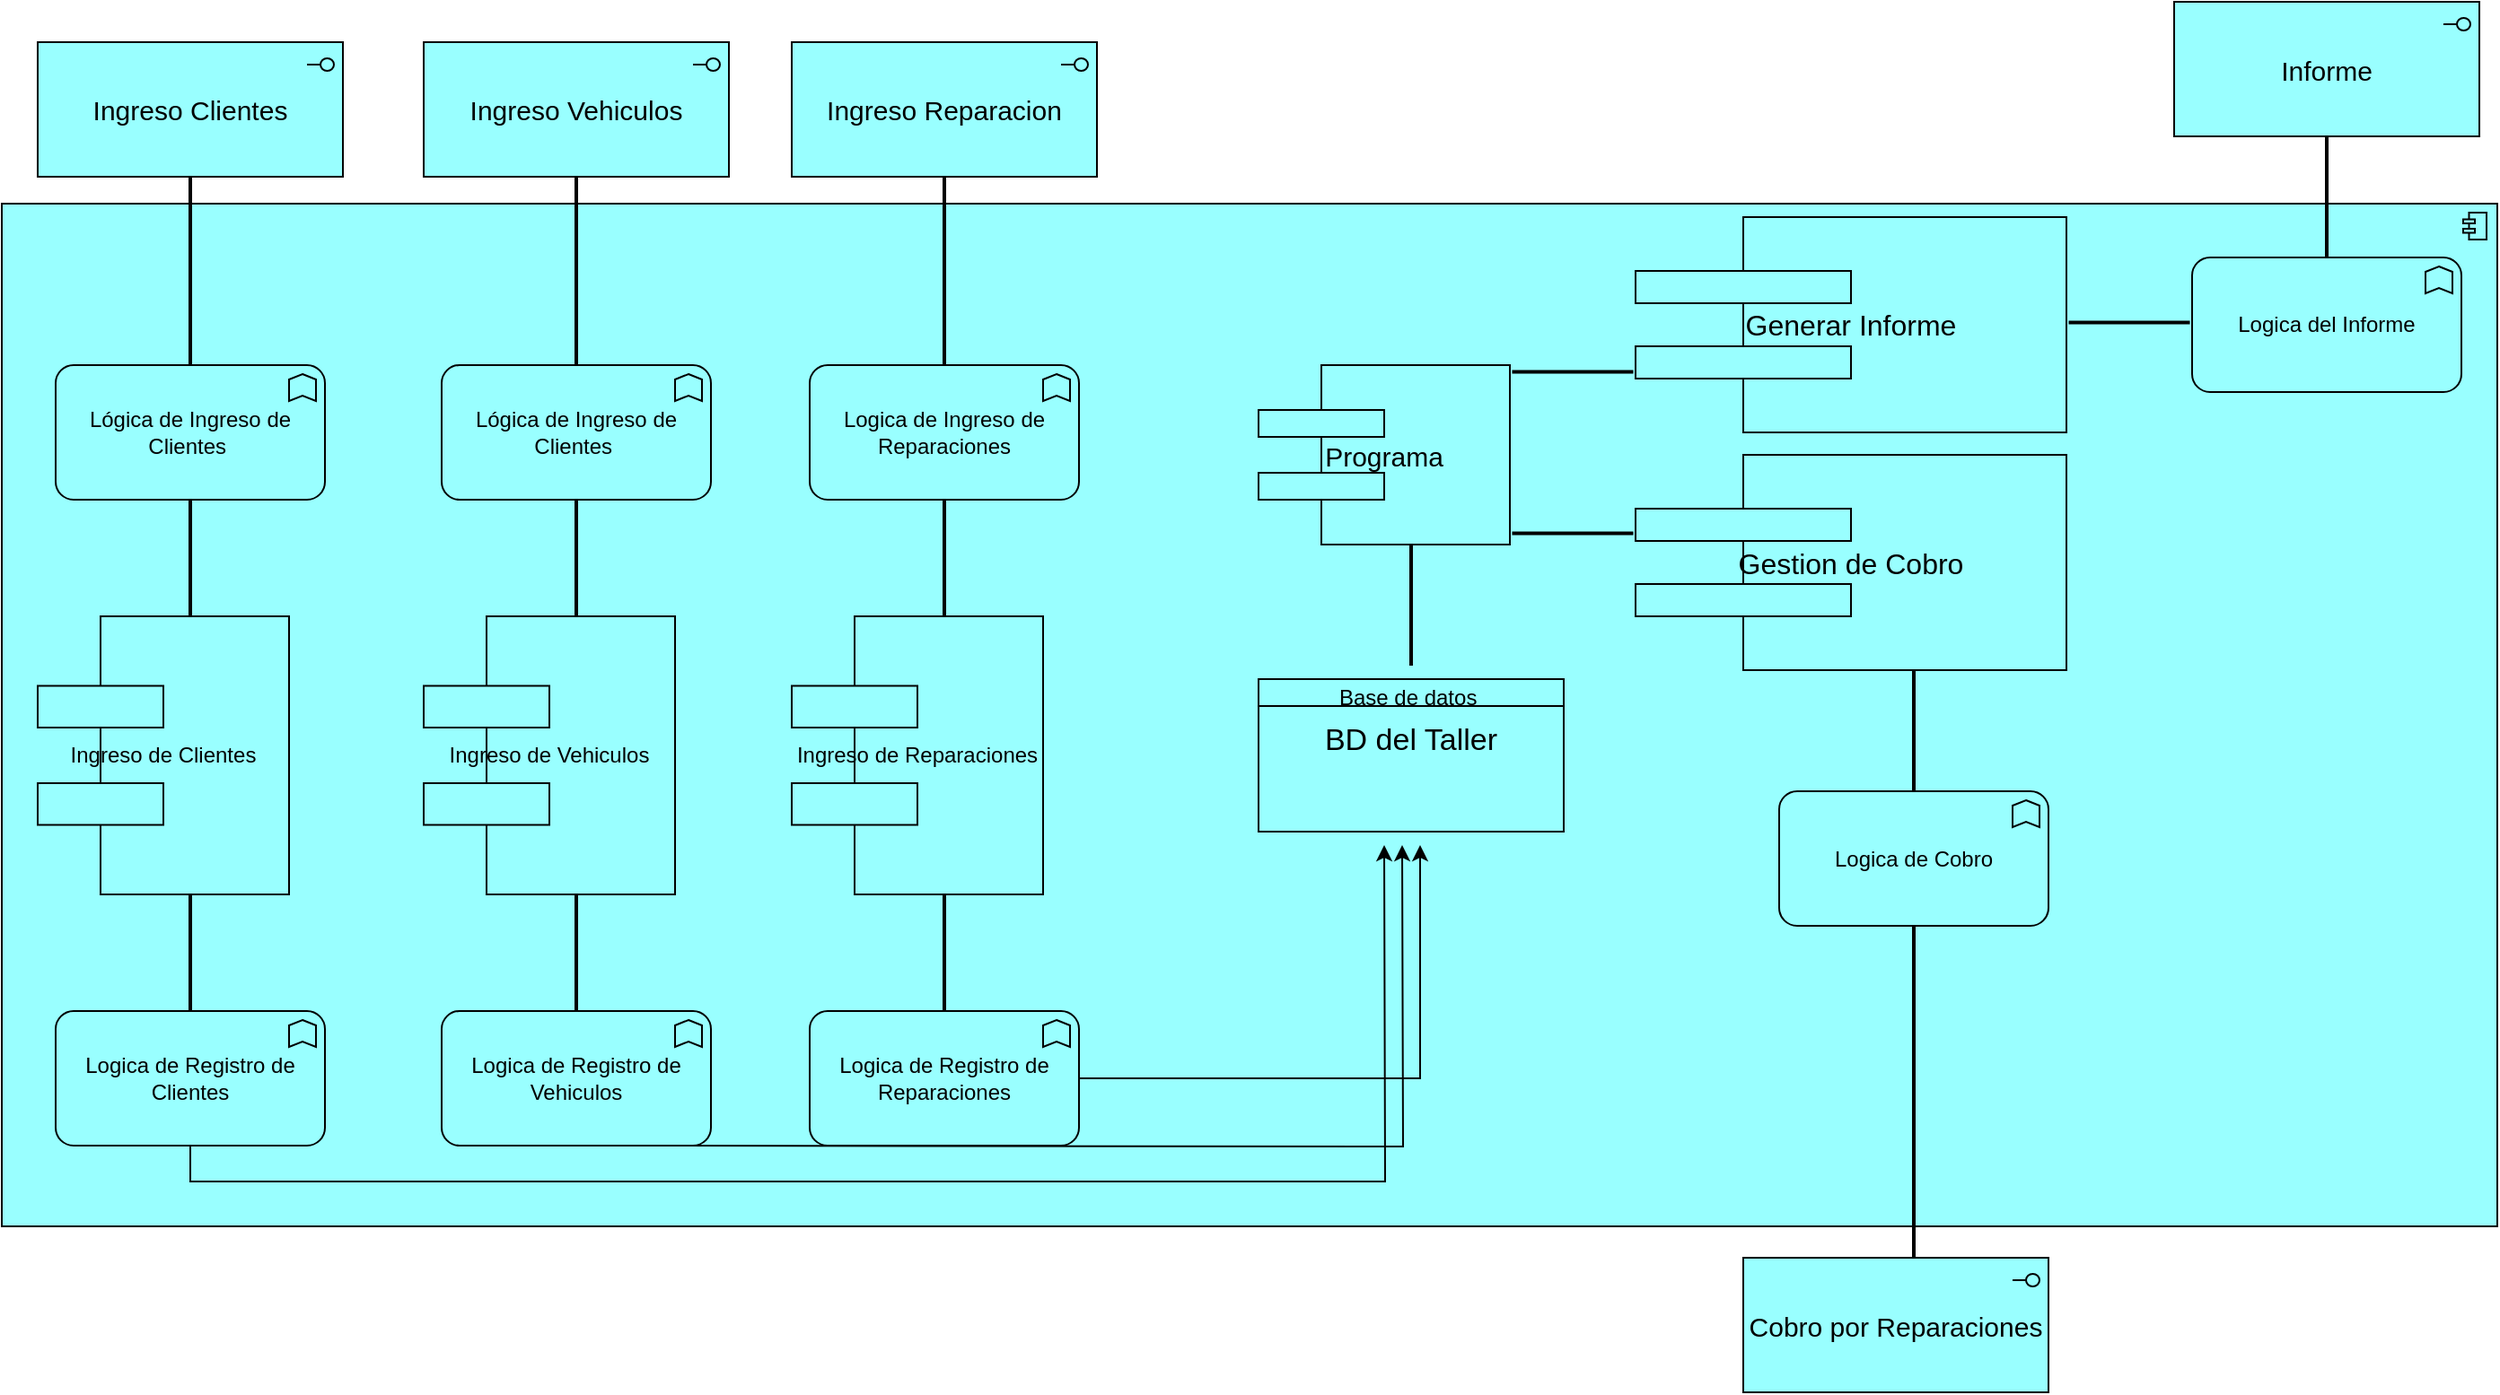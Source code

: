<mxfile version="22.1.3" type="github">
  <diagram name="Page-1" id="5f0bae14-7c28-e335-631c-24af17079c00">
    <mxGraphModel dx="1434" dy="790" grid="1" gridSize="10" guides="1" tooltips="1" connect="1" arrows="1" fold="1" page="1" pageScale="1" pageWidth="1169" pageHeight="827" background="none" math="0" shadow="0">
      <root>
        <mxCell id="0" />
        <mxCell id="1" parent="0" />
        <mxCell id="sHz6E42yQPUQGKfIRvUd-48" value="" style="html=1;outlineConnect=0;whiteSpace=wrap;fillColor=#99ffff;shape=mxgraph.archimate3.application;appType=comp;archiType=square;" vertex="1" parent="1">
          <mxGeometry x="160" y="132.5" width="1390" height="570" as="geometry" />
        </mxCell>
        <mxCell id="sHz6E42yQPUQGKfIRvUd-1" value="&lt;font style=&quot;font-size: 15px;&quot;&gt;Ingreso Clientes&lt;/font&gt;" style="html=1;outlineConnect=0;whiteSpace=wrap;fillColor=#99ffff;shape=mxgraph.archimate3.application;appType=interface;archiType=square;" vertex="1" parent="1">
          <mxGeometry x="180" y="42.5" width="170" height="75" as="geometry" />
        </mxCell>
        <mxCell id="sHz6E42yQPUQGKfIRvUd-2" value="Lógica de Ingreso de Clientes&amp;nbsp;" style="html=1;outlineConnect=0;whiteSpace=wrap;fillColor=#99ffff;shape=mxgraph.archimate3.application;appType=func;archiType=rounded;" vertex="1" parent="1">
          <mxGeometry x="190" y="222.5" width="150" height="75" as="geometry" />
        </mxCell>
        <mxCell id="sHz6E42yQPUQGKfIRvUd-4" value="" style="line;strokeWidth=2;direction=south;html=1;" vertex="1" parent="1">
          <mxGeometry x="260" y="117.5" width="10" height="105" as="geometry" />
        </mxCell>
        <mxCell id="sHz6E42yQPUQGKfIRvUd-5" value="Ingreso de Clientes" style="html=1;outlineConnect=0;whiteSpace=wrap;fillColor=#99ffff;shape=mxgraph.archimate3.component;align=center;" vertex="1" parent="1">
          <mxGeometry x="180" y="362.5" width="140" height="155" as="geometry" />
        </mxCell>
        <mxCell id="sHz6E42yQPUQGKfIRvUd-6" value="" style="line;strokeWidth=2;direction=south;html=1;" vertex="1" parent="1">
          <mxGeometry x="260" y="297.5" width="10" height="65" as="geometry" />
        </mxCell>
        <mxCell id="sHz6E42yQPUQGKfIRvUd-29" style="edgeStyle=orthogonalEdgeStyle;rounded=0;orthogonalLoop=1;jettySize=auto;html=1;exitX=0.5;exitY=1;exitDx=0;exitDy=0;exitPerimeter=0;" edge="1" parent="1" source="sHz6E42yQPUQGKfIRvUd-8">
          <mxGeometry relative="1" as="geometry">
            <mxPoint x="930" y="490" as="targetPoint" />
          </mxGeometry>
        </mxCell>
        <mxCell id="sHz6E42yQPUQGKfIRvUd-8" value="Logica de Registro de Clientes" style="html=1;outlineConnect=0;whiteSpace=wrap;fillColor=#99ffff;shape=mxgraph.archimate3.application;appType=func;archiType=rounded;" vertex="1" parent="1">
          <mxGeometry x="190" y="582.5" width="150" height="75" as="geometry" />
        </mxCell>
        <mxCell id="sHz6E42yQPUQGKfIRvUd-9" value="" style="line;strokeWidth=2;direction=south;html=1;rotation=-180;" vertex="1" parent="1">
          <mxGeometry x="260" y="517.5" width="10" height="65" as="geometry" />
        </mxCell>
        <mxCell id="sHz6E42yQPUQGKfIRvUd-12" value="&lt;font style=&quot;font-size: 15px;&quot;&gt;Ingreso Vehiculos&lt;/font&gt;" style="html=1;outlineConnect=0;whiteSpace=wrap;fillColor=#99ffff;shape=mxgraph.archimate3.application;appType=interface;archiType=square;" vertex="1" parent="1">
          <mxGeometry x="395" y="42.5" width="170" height="75" as="geometry" />
        </mxCell>
        <mxCell id="sHz6E42yQPUQGKfIRvUd-13" value="Lógica de Ingreso de Clientes&amp;nbsp;" style="html=1;outlineConnect=0;whiteSpace=wrap;fillColor=#99ffff;shape=mxgraph.archimate3.application;appType=func;archiType=rounded;" vertex="1" parent="1">
          <mxGeometry x="405" y="222.5" width="150" height="75" as="geometry" />
        </mxCell>
        <mxCell id="sHz6E42yQPUQGKfIRvUd-14" value="" style="line;strokeWidth=2;direction=south;html=1;" vertex="1" parent="1">
          <mxGeometry x="475" y="117.5" width="10" height="105" as="geometry" />
        </mxCell>
        <mxCell id="sHz6E42yQPUQGKfIRvUd-16" value="Ingreso de Vehiculos" style="html=1;outlineConnect=0;whiteSpace=wrap;fillColor=#99ffff;shape=mxgraph.archimate3.component;align=center;" vertex="1" parent="1">
          <mxGeometry x="395" y="362.5" width="140" height="155" as="geometry" />
        </mxCell>
        <mxCell id="sHz6E42yQPUQGKfIRvUd-17" value="" style="line;strokeWidth=2;direction=south;html=1;" vertex="1" parent="1">
          <mxGeometry x="475" y="297.5" width="10" height="65" as="geometry" />
        </mxCell>
        <mxCell id="sHz6E42yQPUQGKfIRvUd-18" value="" style="line;strokeWidth=2;direction=south;html=1;rotation=-180;" vertex="1" parent="1">
          <mxGeometry x="475" y="517.5" width="10" height="65" as="geometry" />
        </mxCell>
        <mxCell id="sHz6E42yQPUQGKfIRvUd-30" style="edgeStyle=orthogonalEdgeStyle;rounded=0;orthogonalLoop=1;jettySize=auto;html=1;exitX=0.5;exitY=1;exitDx=0;exitDy=0;exitPerimeter=0;" edge="1" parent="1">
          <mxGeometry relative="1" as="geometry">
            <mxPoint x="940" y="490" as="targetPoint" />
            <mxPoint x="490" y="657.5" as="sourcePoint" />
          </mxGeometry>
        </mxCell>
        <mxCell id="sHz6E42yQPUQGKfIRvUd-19" value="Logica de Registro de Vehiculos" style="html=1;outlineConnect=0;whiteSpace=wrap;fillColor=#99ffff;shape=mxgraph.archimate3.application;appType=func;archiType=rounded;" vertex="1" parent="1">
          <mxGeometry x="405" y="582.5" width="150" height="75" as="geometry" />
        </mxCell>
        <mxCell id="sHz6E42yQPUQGKfIRvUd-20" value="&lt;font style=&quot;font-size: 15px;&quot;&gt;Ingreso Reparacion&lt;/font&gt;" style="html=1;outlineConnect=0;whiteSpace=wrap;fillColor=#99ffff;shape=mxgraph.archimate3.application;appType=interface;archiType=square;" vertex="1" parent="1">
          <mxGeometry x="600" y="42.5" width="170" height="75" as="geometry" />
        </mxCell>
        <mxCell id="sHz6E42yQPUQGKfIRvUd-21" value="Logica de Ingreso de Reparaciones" style="html=1;outlineConnect=0;whiteSpace=wrap;fillColor=#99ffff;shape=mxgraph.archimate3.application;appType=func;archiType=rounded;" vertex="1" parent="1">
          <mxGeometry x="610" y="222.5" width="150" height="75" as="geometry" />
        </mxCell>
        <mxCell id="sHz6E42yQPUQGKfIRvUd-22" value="" style="line;strokeWidth=2;direction=south;html=1;" vertex="1" parent="1">
          <mxGeometry x="680" y="117.5" width="10" height="105" as="geometry" />
        </mxCell>
        <mxCell id="sHz6E42yQPUQGKfIRvUd-23" value="Ingreso de Reparaciones" style="html=1;outlineConnect=0;whiteSpace=wrap;fillColor=#99ffff;shape=mxgraph.archimate3.component;align=center;" vertex="1" parent="1">
          <mxGeometry x="600" y="362.5" width="140" height="155" as="geometry" />
        </mxCell>
        <mxCell id="sHz6E42yQPUQGKfIRvUd-24" value="" style="line;strokeWidth=2;direction=south;html=1;" vertex="1" parent="1">
          <mxGeometry x="680" y="297.5" width="10" height="65" as="geometry" />
        </mxCell>
        <mxCell id="sHz6E42yQPUQGKfIRvUd-25" value="" style="line;strokeWidth=2;direction=south;html=1;rotation=-180;" vertex="1" parent="1">
          <mxGeometry x="680" y="517.5" width="10" height="65" as="geometry" />
        </mxCell>
        <mxCell id="sHz6E42yQPUQGKfIRvUd-31" style="edgeStyle=orthogonalEdgeStyle;rounded=0;orthogonalLoop=1;jettySize=auto;html=1;" edge="1" parent="1" source="sHz6E42yQPUQGKfIRvUd-26">
          <mxGeometry relative="1" as="geometry">
            <mxPoint x="950" y="490" as="targetPoint" />
            <Array as="points">
              <mxPoint x="950" y="620.5" />
            </Array>
          </mxGeometry>
        </mxCell>
        <mxCell id="sHz6E42yQPUQGKfIRvUd-26" value="Logica de Registro de Reparaciones" style="html=1;outlineConnect=0;whiteSpace=wrap;fillColor=#99ffff;shape=mxgraph.archimate3.application;appType=func;archiType=rounded;" vertex="1" parent="1">
          <mxGeometry x="610" y="582.5" width="150" height="75" as="geometry" />
        </mxCell>
        <mxCell id="sHz6E42yQPUQGKfIRvUd-32" value="&lt;font style=&quot;font-size: 15px;&quot;&gt;Programa&lt;/font&gt;" style="html=1;outlineConnect=0;whiteSpace=wrap;fillColor=#99ffff;shape=mxgraph.archimate3.component;" vertex="1" parent="1">
          <mxGeometry x="860" y="222.5" width="140" height="100" as="geometry" />
        </mxCell>
        <mxCell id="sHz6E42yQPUQGKfIRvUd-33" value="" style="line;strokeWidth=2;direction=south;html=1;" vertex="1" parent="1">
          <mxGeometry x="940" y="322.5" width="10" height="67.5" as="geometry" />
        </mxCell>
        <mxCell id="sHz6E42yQPUQGKfIRvUd-34" value="&lt;div style=&quot;&quot;&gt;&lt;span style=&quot;font-size: 16px; background-color: initial;&quot;&gt;Gestion de Cobro&lt;/span&gt;&lt;/div&gt;" style="html=1;outlineConnect=0;whiteSpace=wrap;fillColor=#99ffff;shape=mxgraph.archimate3.component;align=center;" vertex="1" parent="1">
          <mxGeometry x="1070" y="272.5" width="240" height="120" as="geometry" />
        </mxCell>
        <mxCell id="sHz6E42yQPUQGKfIRvUd-35" value="" style="line;strokeWidth=2;direction=south;html=1;rotation=90;" vertex="1" parent="1">
          <mxGeometry x="1030" y="282.5" width="10" height="67.5" as="geometry" />
        </mxCell>
        <mxCell id="sHz6E42yQPUQGKfIRvUd-36" value="&lt;table cellpadding=&quot;0&quot; cellspacing=&quot;0&quot; style=&quot;font-size:1em;width:100%;height:100%;&quot;&gt;&lt;tbody&gt;&lt;tr style=&quot;height:20px;&quot;&gt;&lt;td align=&quot;center&quot;&gt;Base de datos&amp;nbsp;&lt;/td&gt;&lt;/tr&gt;&lt;tr&gt;&lt;td valign=&quot;top&quot; style=&quot;padding:4px;&quot;&gt;&lt;font style=&quot;font-size: 17px;&quot;&gt;BD del Taller&lt;/font&gt;&lt;/td&gt;&lt;/tr&gt;&lt;/tbody&gt;&lt;/table&gt;" style="html=1;outlineConnect=0;whiteSpace=wrap;fillColor=#99ffff;shape=mxgraph.archimate3.businessObject;overflow=fill" vertex="1" parent="1">
          <mxGeometry x="860" y="397.5" width="170" height="85" as="geometry" />
        </mxCell>
        <mxCell id="sHz6E42yQPUQGKfIRvUd-38" value="&lt;font style=&quot;font-size: 15px;&quot;&gt;Cobro por Reparaciones&lt;/font&gt;" style="html=1;outlineConnect=0;whiteSpace=wrap;fillColor=#99ffff;shape=mxgraph.archimate3.application;appType=interface;archiType=square;" vertex="1" parent="1">
          <mxGeometry x="1130" y="720" width="170" height="75" as="geometry" />
        </mxCell>
        <mxCell id="sHz6E42yQPUQGKfIRvUd-39" value="Logica de Cobro" style="html=1;outlineConnect=0;whiteSpace=wrap;fillColor=#99ffff;shape=mxgraph.archimate3.application;appType=func;archiType=rounded;" vertex="1" parent="1">
          <mxGeometry x="1150" y="460" width="150" height="75" as="geometry" />
        </mxCell>
        <mxCell id="sHz6E42yQPUQGKfIRvUd-40" value="" style="line;strokeWidth=2;direction=south;html=1;" vertex="1" parent="1">
          <mxGeometry x="1220" y="535" width="10" height="185" as="geometry" />
        </mxCell>
        <mxCell id="sHz6E42yQPUQGKfIRvUd-41" value="" style="line;strokeWidth=2;direction=south;html=1;" vertex="1" parent="1">
          <mxGeometry x="1220" y="392.5" width="10" height="67.5" as="geometry" />
        </mxCell>
        <mxCell id="sHz6E42yQPUQGKfIRvUd-42" value="&lt;div style=&quot;&quot;&gt;&lt;span style=&quot;font-size: 16px; background-color: initial;&quot;&gt;Generar Informe&lt;/span&gt;&lt;/div&gt;" style="html=1;outlineConnect=0;whiteSpace=wrap;fillColor=#99ffff;shape=mxgraph.archimate3.component;align=center;" vertex="1" parent="1">
          <mxGeometry x="1070" y="140" width="240" height="120" as="geometry" />
        </mxCell>
        <mxCell id="sHz6E42yQPUQGKfIRvUd-43" value="" style="line;strokeWidth=2;direction=south;html=1;rotation=90;" vertex="1" parent="1">
          <mxGeometry x="1030" y="192.5" width="10" height="67.5" as="geometry" />
        </mxCell>
        <mxCell id="sHz6E42yQPUQGKfIRvUd-44" value="&lt;font style=&quot;font-size: 15px;&quot;&gt;Informe&lt;/font&gt;" style="html=1;outlineConnect=0;whiteSpace=wrap;fillColor=#99ffff;shape=mxgraph.archimate3.application;appType=interface;archiType=square;" vertex="1" parent="1">
          <mxGeometry x="1370" y="20" width="170" height="75" as="geometry" />
        </mxCell>
        <mxCell id="sHz6E42yQPUQGKfIRvUd-45" value="Logica del Informe" style="html=1;outlineConnect=0;whiteSpace=wrap;fillColor=#99ffff;shape=mxgraph.archimate3.application;appType=func;archiType=rounded;" vertex="1" parent="1">
          <mxGeometry x="1380" y="162.5" width="150" height="75" as="geometry" />
        </mxCell>
        <mxCell id="sHz6E42yQPUQGKfIRvUd-46" value="" style="line;strokeWidth=2;direction=south;html=1;" vertex="1" parent="1">
          <mxGeometry x="1450" y="95" width="10" height="67.5" as="geometry" />
        </mxCell>
        <mxCell id="sHz6E42yQPUQGKfIRvUd-47" value="" style="line;strokeWidth=2;direction=south;html=1;rotation=90;" vertex="1" parent="1">
          <mxGeometry x="1340" y="165" width="10" height="67.5" as="geometry" />
        </mxCell>
      </root>
    </mxGraphModel>
  </diagram>
</mxfile>
